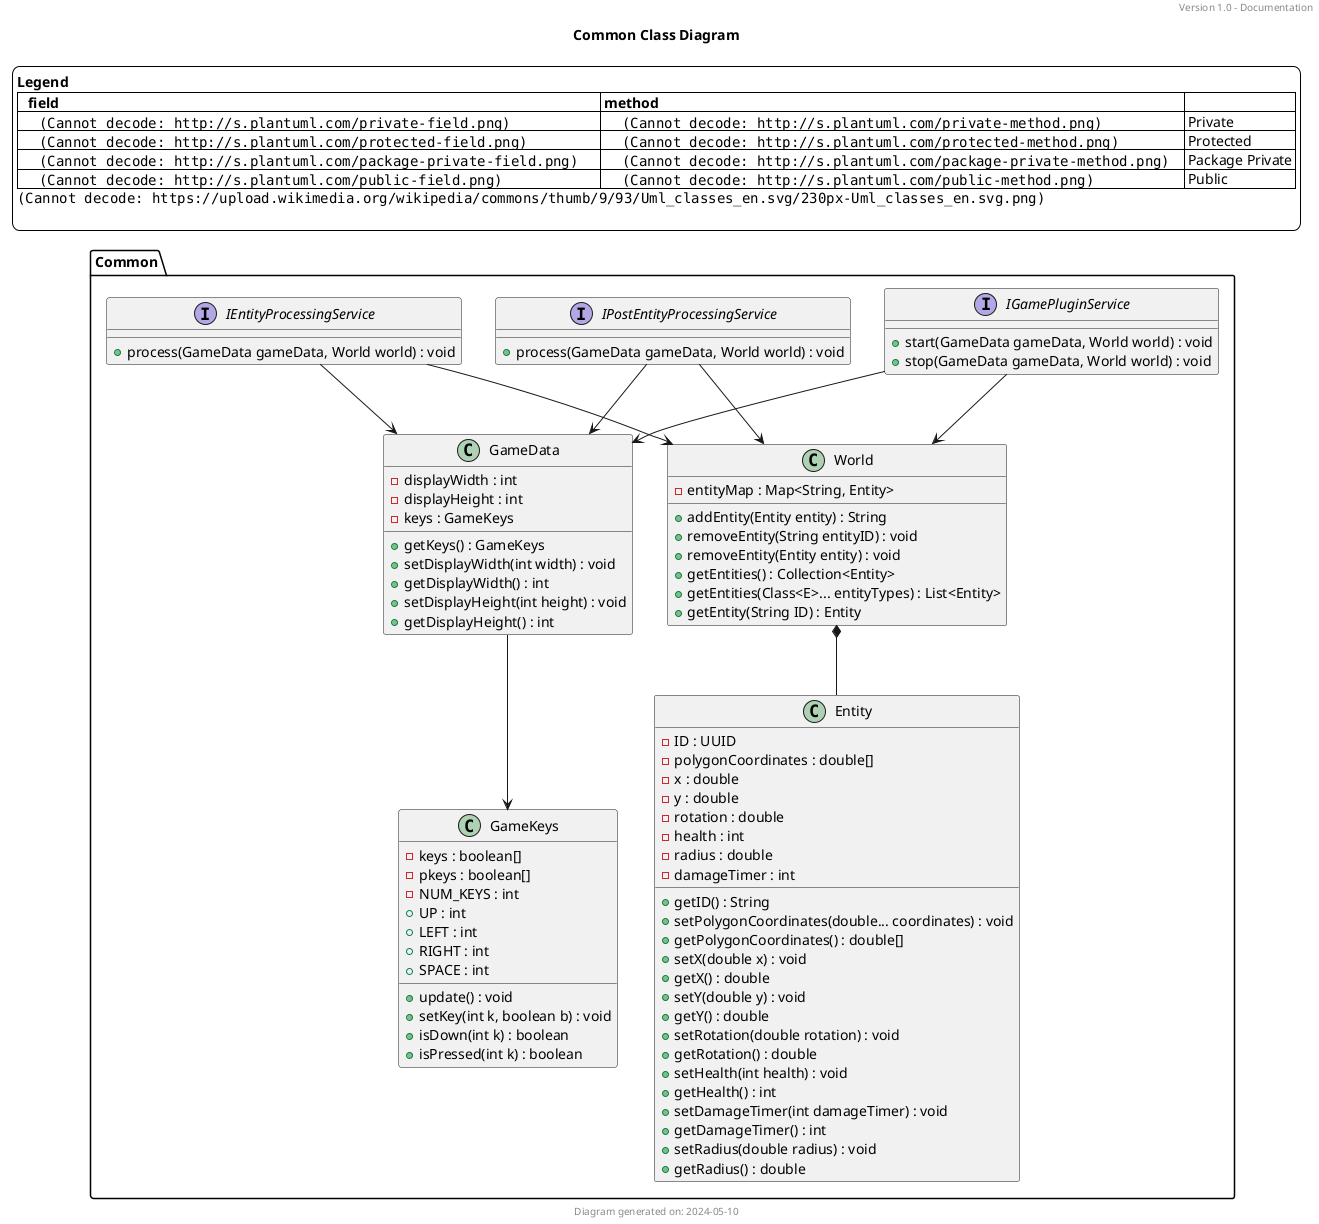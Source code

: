 @startuml
'https://plantuml.com/class-diagram
title Common Class Diagram
header Version 1.0 - Documentation
footer Diagram generated on: 2024-05-10

package Common {
    class Entity {
        -ID : UUID
        -polygonCoordinates : double[]
        -x : double
        -y : double
        -rotation : double
        -health : int
        -radius : double
        -damageTimer : int

        +getID() : String
        +setPolygonCoordinates(double... coordinates) : void
        +getPolygonCoordinates() : double[]
        +setX(double x) : void
        +getX() : double
        +setY(double y) : void
        +getY() : double
        +setRotation(double rotation) : void
        +getRotation() : double
        +setHealth(int health) : void
        +getHealth() : int
        +setDamageTimer(int damageTimer) : void
        +getDamageTimer() : int
        +setRadius(double radius) : void
        +getRadius() : double
    }

    class GameData {
        -displayWidth : int
        -displayHeight : int
        -keys : GameKeys

        +getKeys() : GameKeys
        +setDisplayWidth(int width) : void
        +getDisplayWidth() : int
        +setDisplayHeight(int height) : void
        +getDisplayHeight() : int
    }
    GameData --> GameKeys

    class GameKeys {
        -keys : boolean[]
        -pkeys : boolean[]
        -NUM_KEYS : int
        +UP : int
        +LEFT : int
        +RIGHT : int
        +SPACE : int

        +update() : void
        +setKey(int k, boolean b) : void
        +isDown(int k) : boolean
        +isPressed(int k) : boolean
    }

    class World {
        -entityMap : Map<String, Entity>

        +addEntity(Entity entity) : String
        +removeEntity(String entityID) : void
        +removeEntity(Entity entity) : void
        +getEntities() : Collection<Entity>
        +getEntities(Class<E>... entityTypes) : List<Entity>
        +getEntity(String ID) : Entity
    }
    World *-- Entity

    interface IEntityProcessingService {
        +process(GameData gameData, World world) : void
    }
    IEntityProcessingService --> GameData
    IEntityProcessingService --> World

    interface IGamePluginService {
        +start(GameData gameData, World world) : void
        +stop(GameData gameData, World world) : void
    }
    IGamePluginService --> GameData
    IGamePluginService --> World

    interface IPostEntityProcessingService {
        +process(GameData gameData, World world) : void
    }
    IPostEntityProcessingService --> GameData
    IPostEntityProcessingService --> World
}

'https://stackoverflow.com/questions/54882822/plantuml-class-diagram-field-method-visibility-in-legend
skinparam legendBackgroundColor #ffffff,
legend top left
**Legend**
|=   field |= method |=  |
|      <img:http://s.plantuml.com/private-field.png>      |      <img:http://s.plantuml.com/private-method.png>     | Private |
|      <img:http://s.plantuml.com/protected-field.png>    |      <img:http://s.plantuml.com/protected-method.png>   | Protected |
|      <img:http://s.plantuml.com/package-private-field.png>      |      <img:http://s.plantuml.com/package-private-method.png>    | Package Private |
|      <img:http://s.plantuml.com/public-field.png>      |      <img:http://s.plantuml.com/public-method.png>     | Public |
'https://www.youtube.com/watch?v=pYvL31l-hoY&ab_channel=Randomcode
<img:https://upload.wikimedia.org/wikipedia/commons/thumb/9/93/Uml_classes_en.svg/230px-Uml_classes_en.svg.png>

end legend
@enduml